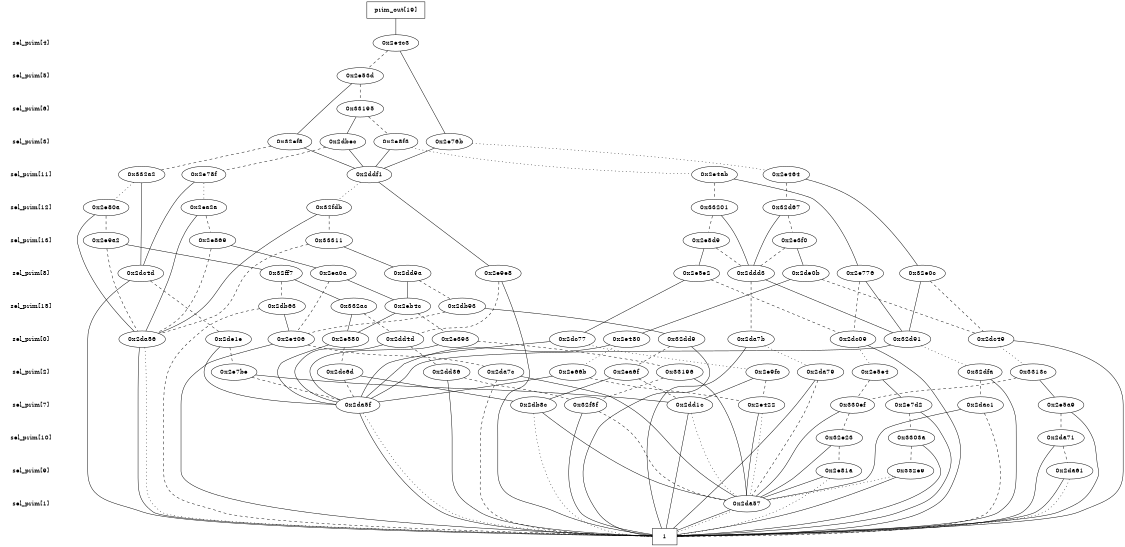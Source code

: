 digraph "DD" {
size = "7.5,10"
center = true;
edge [dir = none];
{ node [shape = plaintext];
  edge [style = invis];
  "CONST NODES" [style = invis];
" sel_prim[4] " -> " sel_prim[5] " -> " sel_prim[6] " -> " sel_prim[3] " -> " sel_prim[11] " -> " sel_prim[12] " -> " sel_prim[13] " -> " sel_prim[8] " -> " sel_prim[15] " -> " sel_prim[0] " -> " sel_prim[2] " -> " sel_prim[7] " -> " sel_prim[10] " -> " sel_prim[9] " -> " sel_prim[1] " -> "CONST NODES"; 
}
{ rank = same; node [shape = box]; edge [style = invis];
"  prim_out[19]  "; }
{ rank = same; " sel_prim[4] ";
"0x2e4c3";
}
{ rank = same; " sel_prim[5] ";
"0x2e53d";
}
{ rank = same; " sel_prim[6] ";
"0x33195";
}
{ rank = same; " sel_prim[3] ";
"0x32ef8";
"0x2dbec";
"0x2e76b";
"0x2e8f3";
}
{ rank = same; " sel_prim[11] ";
"0x2e4ab";
"0x2e78f";
"0x2ddf1";
"0x2e464";
"0x332a2";
}
{ rank = same; " sel_prim[12] ";
"0x33201";
"0x32d67";
"0x2e80a";
"0x2ea2a";
"0x32fdb";
}
{ rank = same; " sel_prim[13] ";
"0x2e869";
"0x33311";
"0x2e3f0";
"0x2e9a2";
"0x2e8d9";
}
{ rank = same; " sel_prim[8] ";
"0x2e776";
"0x32e0c";
"0x2ea0a";
"0x32ff7";
"0x2e9e8";
"0x2e5e2";
"0x2dc4d";
"0x2de0b";
"0x2ddd3";
"0x2dd9a";
}
{ rank = same; " sel_prim[15] ";
"0x2db63";
"0x332ac";
"0x2db93";
"0x2eb4c";
}
{ rank = same; " sel_prim[0] ";
"0x2dc49";
"0x2e480";
"0x2dc09";
"0x2e393";
"0x2da56";
"0x2de1e";
"0x2e580";
"0x32d91";
"0x2dc77";
"0x32dd9";
"0x2dd4d";
"0x2da7b";
"0x2e406";
}
{ rank = same; " sel_prim[2] ";
"0x2dd36";
"0x2da7c";
"0x32dfa";
"0x2dc6d";
"0x2da79";
"0x2e9fc";
"0x3313c";
"0x2ea6f";
"0x33196";
"0x2e7be";
"0x2e5e4";
"0x2e66b";
}
{ rank = same; " sel_prim[7] ";
"0x2e7d2";
"0x2db8c";
"0x2dac1";
"0x2e422";
"0x330ef";
"0x2da5f";
"0x2dd1c";
"0x32f3f";
"0x2e5a9";
}
{ rank = same; " sel_prim[10] ";
"0x32e23";
"0x2da71";
"0x3303a";
}
{ rank = same; " sel_prim[9] ";
"0x2e81a";
"0x2da61";
"0x332e9";
}
{ rank = same; " sel_prim[1] ";
"0x2da57";
}
{ rank = same; "CONST NODES";
{ node [shape = box]; "0x2da52";
}
}
"  prim_out[19]  " -> "0x2e4c3" [style = solid];
"0x2e4c3" -> "0x2e76b";
"0x2e4c3" -> "0x2e53d" [style = dashed];
"0x2e53d" -> "0x32ef8";
"0x2e53d" -> "0x33195" [style = dashed];
"0x33195" -> "0x2dbec";
"0x33195" -> "0x2e8f3" [style = dashed];
"0x32ef8" -> "0x2ddf1";
"0x32ef8" -> "0x332a2" [style = dashed];
"0x2dbec" -> "0x2ddf1";
"0x2dbec" -> "0x2e78f" [style = dashed];
"0x2e76b" -> "0x2ddf1";
"0x2e76b" -> "0x2e464" [style = dotted];
"0x2e8f3" -> "0x2ddf1";
"0x2e8f3" -> "0x2e4ab" [style = dotted];
"0x2e4ab" -> "0x2e776";
"0x2e4ab" -> "0x33201" [style = dashed];
"0x2e78f" -> "0x2dc4d";
"0x2e78f" -> "0x2ea2a" [style = dotted];
"0x2ddf1" -> "0x2e9e8";
"0x2ddf1" -> "0x32fdb" [style = dotted];
"0x2e464" -> "0x32e0c";
"0x2e464" -> "0x32d67" [style = dashed];
"0x332a2" -> "0x2dc4d";
"0x332a2" -> "0x2e80a" [style = dotted];
"0x33201" -> "0x2ddd3";
"0x33201" -> "0x2e8d9" [style = dashed];
"0x32d67" -> "0x2ddd3";
"0x32d67" -> "0x2e3f0" [style = dashed];
"0x2e80a" -> "0x2da56";
"0x2e80a" -> "0x2e9a2" [style = dashed];
"0x2ea2a" -> "0x2da56";
"0x2ea2a" -> "0x2e869" [style = dashed];
"0x32fdb" -> "0x2da56";
"0x32fdb" -> "0x33311" [style = dashed];
"0x2e869" -> "0x2ea0a";
"0x2e869" -> "0x2da56" [style = dashed];
"0x33311" -> "0x2dd9a";
"0x33311" -> "0x2da56" [style = dashed];
"0x2e3f0" -> "0x2de0b";
"0x2e3f0" -> "0x2ddd3" [style = dashed];
"0x2e9a2" -> "0x32ff7";
"0x2e9a2" -> "0x2da56" [style = dashed];
"0x2e8d9" -> "0x2e5e2";
"0x2e8d9" -> "0x2ddd3" [style = dashed];
"0x2e776" -> "0x32d91";
"0x2e776" -> "0x2dc09" [style = dashed];
"0x32e0c" -> "0x32d91";
"0x32e0c" -> "0x2dc49" [style = dashed];
"0x2ea0a" -> "0x2eb4c";
"0x2ea0a" -> "0x2e406" [style = dashed];
"0x32ff7" -> "0x332ac";
"0x32ff7" -> "0x2db63" [style = dashed];
"0x2e9e8" -> "0x2da52";
"0x2e9e8" -> "0x2dd4d" [style = dashed];
"0x2e5e2" -> "0x2dc77";
"0x2e5e2" -> "0x2dc09" [style = dashed];
"0x2dc4d" -> "0x2da52";
"0x2dc4d" -> "0x2de1e" [style = dashed];
"0x2de0b" -> "0x2e480";
"0x2de0b" -> "0x2dc49" [style = dashed];
"0x2ddd3" -> "0x32d91";
"0x2ddd3" -> "0x2da7b" [style = dashed];
"0x2dd9a" -> "0x2eb4c";
"0x2dd9a" -> "0x2db93" [style = dashed];
"0x2db63" -> "0x2e406";
"0x2db63" -> "0x2da52" [style = dashed];
"0x332ac" -> "0x2e580";
"0x332ac" -> "0x2dd4d" [style = dashed];
"0x2db93" -> "0x32dd9";
"0x2db93" -> "0x2e406" [style = dashed];
"0x2eb4c" -> "0x2e580";
"0x2eb4c" -> "0x2e393" [style = dashed];
"0x2dc49" -> "0x2da52";
"0x2dc49" -> "0x3313c" [style = dotted];
"0x2e480" -> "0x2da5f";
"0x2e480" -> "0x2e66b" [style = dotted];
"0x2dc09" -> "0x2da52";
"0x2dc09" -> "0x2e5e4" [style = dotted];
"0x2e393" -> "0x2da5f";
"0x2e393" -> "0x33196" [style = dashed];
"0x2da56" -> "0x2da52";
"0x2da56" -> "0x2da52" [style = dotted];
"0x2de1e" -> "0x2da5f";
"0x2de1e" -> "0x2e7be" [style = dashed];
"0x2e580" -> "0x2da5f";
"0x2e580" -> "0x2dc6d" [style = dashed];
"0x32d91" -> "0x2da5f";
"0x32d91" -> "0x32dfa" [style = dotted];
"0x2dc77" -> "0x2da5f";
"0x2dc77" -> "0x2e9fc" [style = dotted];
"0x32dd9" -> "0x2da52";
"0x32dd9" -> "0x2ea6f" [style = dashed];
"0x2dd4d" -> "0x2da5f";
"0x2dd4d" -> "0x2dd36" [style = dashed];
"0x2da7b" -> "0x2da52";
"0x2da7b" -> "0x2da79" [style = dotted];
"0x2e406" -> "0x2da52";
"0x2e406" -> "0x2da7c" [style = dashed];
"0x2dd36" -> "0x2da52";
"0x2dd36" -> "0x32f3f" [style = dashed];
"0x2da7c" -> "0x2da57";
"0x2da7c" -> "0x2da52" [style = dashed];
"0x32dfa" -> "0x2da52";
"0x32dfa" -> "0x2dac1" [style = dashed];
"0x2dc6d" -> "0x2db8c";
"0x2dc6d" -> "0x2da5f" [style = dashed];
"0x2da79" -> "0x2da52";
"0x2da79" -> "0x2da57" [style = dashed];
"0x2e9fc" -> "0x2dd1c";
"0x2e9fc" -> "0x2e422" [style = dashed];
"0x3313c" -> "0x2e5a9";
"0x3313c" -> "0x330ef" [style = dashed];
"0x2ea6f" -> "0x2db8c";
"0x2ea6f" -> "0x2dd1c" [style = dashed];
"0x33196" -> "0x2da57";
"0x33196" -> "0x32f3f" [style = dashed];
"0x2e7be" -> "0x2dd1c";
"0x2e7be" -> "0x2da5f" [style = dashed];
"0x2e5e4" -> "0x2e7d2";
"0x2e5e4" -> "0x330ef" [style = dashed];
"0x2e66b" -> "0x2da5f";
"0x2e66b" -> "0x2e422" [style = dashed];
"0x2e7d2" -> "0x2da52";
"0x2e7d2" -> "0x3303a" [style = dashed];
"0x2db8c" -> "0x2da57";
"0x2db8c" -> "0x2da52" [style = dotted];
"0x2dac1" -> "0x2da57";
"0x2dac1" -> "0x2da52" [style = dashed];
"0x2e422" -> "0x2da57";
"0x2e422" -> "0x2da57" [style = dotted];
"0x330ef" -> "0x2da57";
"0x330ef" -> "0x32e23" [style = dashed];
"0x2da5f" -> "0x2da52";
"0x2da5f" -> "0x2da52" [style = dotted];
"0x2dd1c" -> "0x2da52";
"0x2dd1c" -> "0x2da57" [style = dotted];
"0x32f3f" -> "0x2da52";
"0x32f3f" -> "0x2da57" [style = dashed];
"0x2e5a9" -> "0x2da52";
"0x2e5a9" -> "0x2da71" [style = dashed];
"0x32e23" -> "0x2da57";
"0x32e23" -> "0x2e81a" [style = dashed];
"0x2da71" -> "0x2da52";
"0x2da71" -> "0x2da61" [style = dashed];
"0x3303a" -> "0x2da52";
"0x3303a" -> "0x332e9" [style = dashed];
"0x2e81a" -> "0x2da57";
"0x2e81a" -> "0x2da52" [style = dotted];
"0x2da61" -> "0x2da52";
"0x2da61" -> "0x2da52" [style = dotted];
"0x332e9" -> "0x2da52";
"0x332e9" -> "0x2da57" [style = dotted];
"0x2da57" -> "0x2da52";
"0x2da57" -> "0x2da52" [style = dotted];
"0x2da52" [label = "1"];
}
